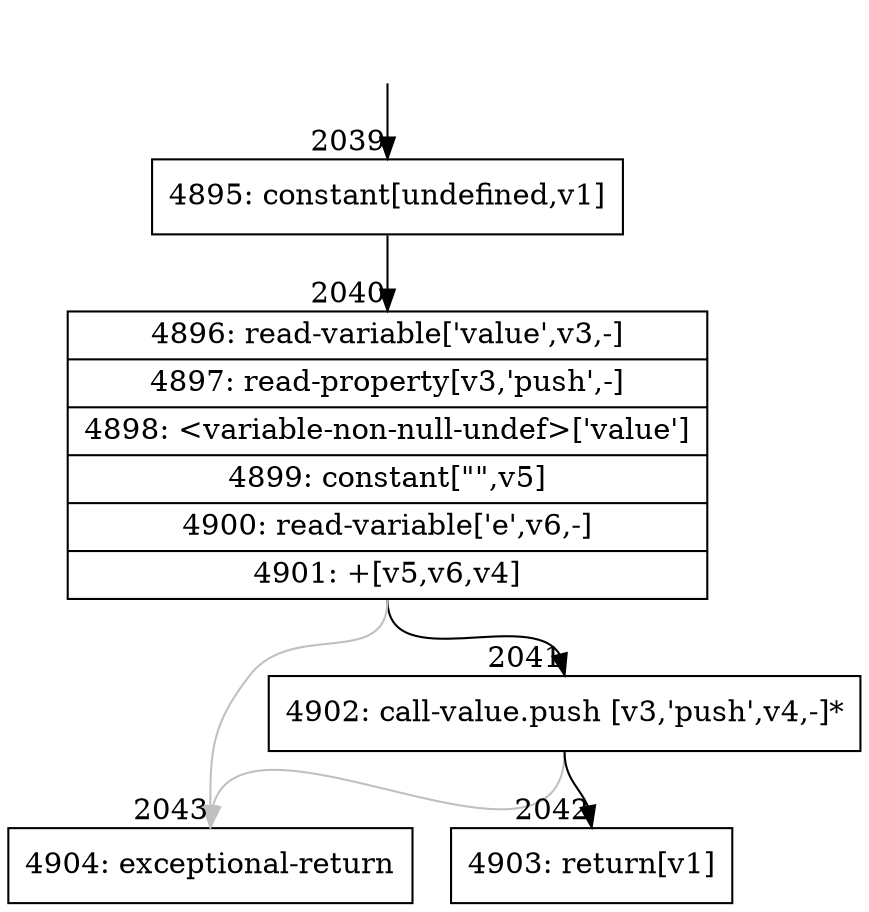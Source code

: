 digraph {
rankdir="TD"
BB_entry153[shape=none,label=""];
BB_entry153 -> BB2039 [tailport=s, headport=n, headlabel="    2039"]
BB2039 [shape=record label="{4895: constant[undefined,v1]}" ] 
BB2039 -> BB2040 [tailport=s, headport=n, headlabel="      2040"]
BB2040 [shape=record label="{4896: read-variable['value',v3,-]|4897: read-property[v3,'push',-]|4898: \<variable-non-null-undef\>['value']|4899: constant[\"\",v5]|4900: read-variable['e',v6,-]|4901: +[v5,v6,v4]}" ] 
BB2040 -> BB2041 [tailport=s, headport=n, headlabel="      2041"]
BB2040 -> BB2043 [tailport=s, headport=n, color=gray, headlabel="      2043"]
BB2041 [shape=record label="{4902: call-value.push [v3,'push',v4,-]*}" ] 
BB2041 -> BB2042 [tailport=s, headport=n, headlabel="      2042"]
BB2041 -> BB2043 [tailport=s, headport=n, color=gray]
BB2042 [shape=record label="{4903: return[v1]}" ] 
BB2043 [shape=record label="{4904: exceptional-return}" ] 
//#$~ 3014
}
